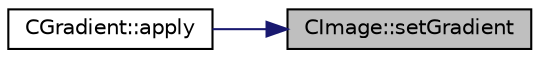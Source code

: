 digraph "CImage::setGradient"
{
 // LATEX_PDF_SIZE
  edge [fontname="Helvetica",fontsize="10",labelfontname="Helvetica",labelfontsize="10"];
  node [fontname="Helvetica",fontsize="10",shape=record];
  rankdir="RL";
  Node1 [label="CImage::setGradient",height=0.2,width=0.4,color="black", fillcolor="grey75", style="filled", fontcolor="black",tooltip=" "];
  Node1 -> Node2 [dir="back",color="midnightblue",fontsize="10",style="solid",fontname="Helvetica"];
  Node2 [label="CGradient::apply",height=0.2,width=0.4,color="black", fillcolor="white", style="filled",URL="$classCGradient.html#aebeef2c6f96734944466cad8145f078e",tooltip=" "];
}
